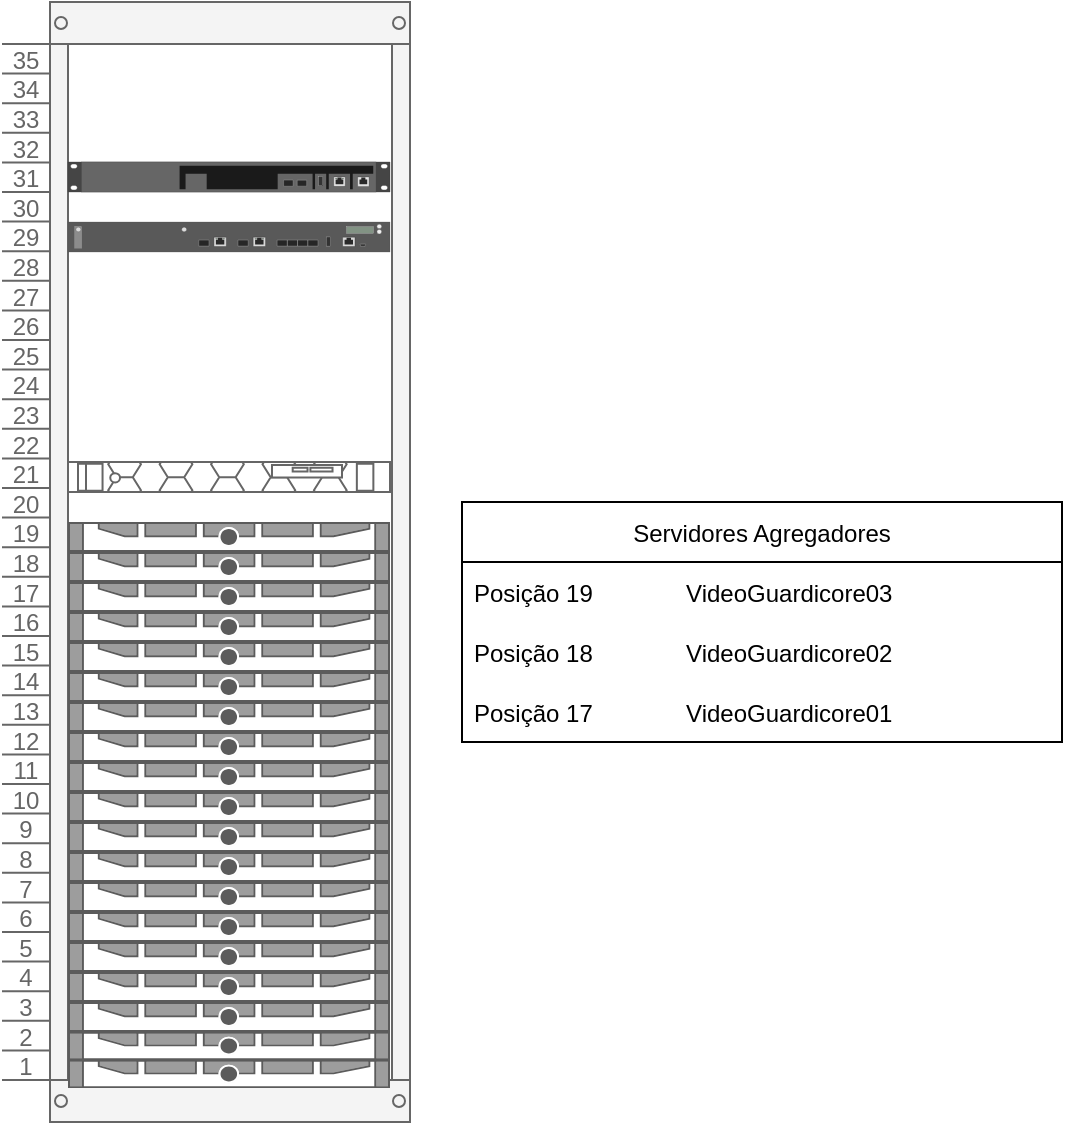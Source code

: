 <mxfile version="20.2.8" type="github">
  <diagram id="B21st1OlzCJdoa5PMOJx" name="Page-1">
    <mxGraphModel dx="942" dy="572" grid="1" gridSize="10" guides="1" tooltips="1" connect="1" arrows="1" fold="1" page="1" pageScale="1" pageWidth="827" pageHeight="1169" math="0" shadow="0">
      <root>
        <mxCell id="0" />
        <mxCell id="1" parent="0" />
        <mxCell id="Z4-qC2GuYI4bvP1Sg_5x-27" value="" style="strokeColor=#666666;html=1;verticalLabelPosition=bottom;labelBackgroundColor=#ffffff;verticalAlign=top;outlineConnect=0;shadow=0;dashed=0;shape=mxgraph.rackGeneral.rackCabinet;fillColor2=#f4f4f4;container=1;collapsible=0;childLayout=rack;allowGaps=1;marginLeft=33;marginRight=9;marginTop=21;marginBottom=22;textColor=#666666;numDisp=descend;unitNum=35;autosize=1;metaEdit=0;" parent="1" vertex="1">
          <mxGeometry x="80" y="160" width="203" height="571" as="geometry" />
        </mxCell>
        <mxCell id="Z4-qC2GuYI4bvP1Sg_5x-28" value="" style="html=1;verticalLabelPosition=bottom;verticalAlign=top;outlineConnect=0;shadow=0;dashed=0;shape=mxgraph.rack.hpe_aruba.gateways_controllers.aruba_mobility_master_5k_front;" parent="Z4-qC2GuYI4bvP1Sg_5x-27" vertex="1">
          <mxGeometry x="33" y="80" width="161" height="15" as="geometry" />
        </mxCell>
        <mxCell id="Z4-qC2GuYI4bvP1Sg_5x-29" value="" style="html=1;verticalLabelPosition=bottom;verticalAlign=top;outlineConnect=0;shadow=0;dashed=0;shape=mxgraph.rack.hpe_aruba.gateways_controllers.aruba_7210_mobility_controller_front;" parent="Z4-qC2GuYI4bvP1Sg_5x-27" vertex="1">
          <mxGeometry x="33" y="110" width="161" height="15" as="geometry" />
        </mxCell>
        <mxCell id="Z4-qC2GuYI4bvP1Sg_5x-30" value="" style="strokeColor=#666666;html=1;labelPosition=right;align=left;spacingLeft=15;shadow=0;dashed=0;outlineConnect=0;shape=mxgraph.rack.dell.poweredge_r6525;" parent="Z4-qC2GuYI4bvP1Sg_5x-27" vertex="1">
          <mxGeometry x="33" y="230" width="161" height="15" as="geometry" />
        </mxCell>
        <mxCell id="Z4-qC2GuYI4bvP1Sg_5x-31" value="" style="strokeColor=#666666;html=1;labelPosition=right;align=left;spacingLeft=15;shadow=0;dashed=0;outlineConnect=0;shape=mxgraph.rack.dell.poweredge_630;" parent="Z4-qC2GuYI4bvP1Sg_5x-27" vertex="1">
          <mxGeometry x="33" y="260" width="161" height="15" as="geometry" />
        </mxCell>
        <mxCell id="Z4-qC2GuYI4bvP1Sg_5x-32" value="" style="strokeColor=#666666;html=1;labelPosition=right;align=left;spacingLeft=15;shadow=0;dashed=0;outlineConnect=0;shape=mxgraph.rack.dell.poweredge_630;" parent="Z4-qC2GuYI4bvP1Sg_5x-27" vertex="1">
          <mxGeometry x="33" y="275" width="161" height="15" as="geometry" />
        </mxCell>
        <mxCell id="Z4-qC2GuYI4bvP1Sg_5x-33" value="" style="strokeColor=#666666;html=1;labelPosition=right;align=left;spacingLeft=15;shadow=0;dashed=0;outlineConnect=0;shape=mxgraph.rack.dell.poweredge_630;" parent="Z4-qC2GuYI4bvP1Sg_5x-27" vertex="1">
          <mxGeometry x="33" y="290" width="161" height="15" as="geometry" />
        </mxCell>
        <mxCell id="Z4-qC2GuYI4bvP1Sg_5x-34" value="" style="strokeColor=#666666;html=1;labelPosition=right;align=left;spacingLeft=15;shadow=0;dashed=0;outlineConnect=0;shape=mxgraph.rack.dell.poweredge_630;" parent="Z4-qC2GuYI4bvP1Sg_5x-27" vertex="1">
          <mxGeometry x="33" y="305" width="161" height="15" as="geometry" />
        </mxCell>
        <mxCell id="Z4-qC2GuYI4bvP1Sg_5x-35" value="" style="strokeColor=#666666;html=1;labelPosition=right;align=left;spacingLeft=15;shadow=0;dashed=0;outlineConnect=0;shape=mxgraph.rack.dell.poweredge_630;" parent="Z4-qC2GuYI4bvP1Sg_5x-27" vertex="1">
          <mxGeometry x="33" y="320" width="161" height="15" as="geometry" />
        </mxCell>
        <mxCell id="Z4-qC2GuYI4bvP1Sg_5x-36" value="" style="strokeColor=#666666;html=1;labelPosition=right;align=left;spacingLeft=15;shadow=0;dashed=0;outlineConnect=0;shape=mxgraph.rack.dell.poweredge_630;" parent="Z4-qC2GuYI4bvP1Sg_5x-27" vertex="1">
          <mxGeometry x="33" y="335" width="161" height="15" as="geometry" />
        </mxCell>
        <mxCell id="Z4-qC2GuYI4bvP1Sg_5x-37" value="" style="strokeColor=#666666;html=1;labelPosition=right;align=left;spacingLeft=15;shadow=0;dashed=0;outlineConnect=0;shape=mxgraph.rack.dell.poweredge_630;" parent="Z4-qC2GuYI4bvP1Sg_5x-27" vertex="1">
          <mxGeometry x="33" y="350" width="161" height="15" as="geometry" />
        </mxCell>
        <mxCell id="Z4-qC2GuYI4bvP1Sg_5x-38" value="" style="strokeColor=#666666;html=1;labelPosition=right;align=left;spacingLeft=15;shadow=0;dashed=0;outlineConnect=0;shape=mxgraph.rack.dell.poweredge_630;" parent="Z4-qC2GuYI4bvP1Sg_5x-27" vertex="1">
          <mxGeometry x="33" y="365" width="161" height="15" as="geometry" />
        </mxCell>
        <mxCell id="Z4-qC2GuYI4bvP1Sg_5x-39" value="" style="strokeColor=#666666;html=1;labelPosition=right;align=left;spacingLeft=15;shadow=0;dashed=0;outlineConnect=0;shape=mxgraph.rack.dell.poweredge_630;" parent="Z4-qC2GuYI4bvP1Sg_5x-27" vertex="1">
          <mxGeometry x="33" y="380" width="161" height="15" as="geometry" />
        </mxCell>
        <mxCell id="Z4-qC2GuYI4bvP1Sg_5x-40" value="" style="strokeColor=#666666;html=1;labelPosition=right;align=left;spacingLeft=15;shadow=0;dashed=0;outlineConnect=0;shape=mxgraph.rack.dell.poweredge_630;" parent="Z4-qC2GuYI4bvP1Sg_5x-27" vertex="1">
          <mxGeometry x="33" y="395" width="161" height="15" as="geometry" />
        </mxCell>
        <mxCell id="Z4-qC2GuYI4bvP1Sg_5x-41" value="" style="strokeColor=#666666;html=1;labelPosition=right;align=left;spacingLeft=15;shadow=0;dashed=0;outlineConnect=0;shape=mxgraph.rack.dell.poweredge_630;" parent="Z4-qC2GuYI4bvP1Sg_5x-27" vertex="1">
          <mxGeometry x="33" y="410" width="161" height="15" as="geometry" />
        </mxCell>
        <mxCell id="Z4-qC2GuYI4bvP1Sg_5x-42" value="" style="strokeColor=#666666;html=1;labelPosition=right;align=left;spacingLeft=15;shadow=0;dashed=0;outlineConnect=0;shape=mxgraph.rack.dell.poweredge_630;" parent="Z4-qC2GuYI4bvP1Sg_5x-27" vertex="1">
          <mxGeometry x="33" y="425" width="161" height="15" as="geometry" />
        </mxCell>
        <mxCell id="Z4-qC2GuYI4bvP1Sg_5x-43" value="" style="strokeColor=#666666;html=1;labelPosition=right;align=left;spacingLeft=15;shadow=0;dashed=0;outlineConnect=0;shape=mxgraph.rack.dell.poweredge_630;" parent="Z4-qC2GuYI4bvP1Sg_5x-27" vertex="1">
          <mxGeometry x="33" y="440" width="161" height="15" as="geometry" />
        </mxCell>
        <mxCell id="Z4-qC2GuYI4bvP1Sg_5x-44" value="" style="strokeColor=#666666;html=1;labelPosition=right;align=left;spacingLeft=15;shadow=0;dashed=0;outlineConnect=0;shape=mxgraph.rack.dell.poweredge_630;" parent="Z4-qC2GuYI4bvP1Sg_5x-27" vertex="1">
          <mxGeometry x="33" y="455" width="161" height="15" as="geometry" />
        </mxCell>
        <mxCell id="Z4-qC2GuYI4bvP1Sg_5x-45" value="" style="strokeColor=#666666;html=1;labelPosition=right;align=left;spacingLeft=15;shadow=0;dashed=0;outlineConnect=0;shape=mxgraph.rack.dell.poweredge_630;" parent="Z4-qC2GuYI4bvP1Sg_5x-27" vertex="1">
          <mxGeometry x="33" y="470" width="161" height="15" as="geometry" />
        </mxCell>
        <mxCell id="Z4-qC2GuYI4bvP1Sg_5x-46" value="" style="strokeColor=#666666;html=1;labelPosition=right;align=left;spacingLeft=15;shadow=0;dashed=0;outlineConnect=0;shape=mxgraph.rack.dell.poweredge_630;" parent="Z4-qC2GuYI4bvP1Sg_5x-27" vertex="1">
          <mxGeometry x="33" y="485" width="161" height="15" as="geometry" />
        </mxCell>
        <mxCell id="Z4-qC2GuYI4bvP1Sg_5x-47" value="" style="strokeColor=#666666;html=1;labelPosition=right;align=left;spacingLeft=15;shadow=0;dashed=0;outlineConnect=0;shape=mxgraph.rack.dell.poweredge_630;" parent="Z4-qC2GuYI4bvP1Sg_5x-27" vertex="1">
          <mxGeometry x="33" y="500" width="161" height="15" as="geometry" />
        </mxCell>
        <mxCell id="Z4-qC2GuYI4bvP1Sg_5x-48" value="" style="strokeColor=#666666;html=1;labelPosition=right;align=left;spacingLeft=15;shadow=0;dashed=0;outlineConnect=0;shape=mxgraph.rack.dell.poweredge_630;" parent="Z4-qC2GuYI4bvP1Sg_5x-27" vertex="1">
          <mxGeometry x="33" y="515" width="161" height="14" as="geometry" />
        </mxCell>
        <mxCell id="Z4-qC2GuYI4bvP1Sg_5x-49" value="" style="strokeColor=#666666;html=1;labelPosition=right;align=left;spacingLeft=15;shadow=0;dashed=0;outlineConnect=0;shape=mxgraph.rack.dell.poweredge_630;" parent="Z4-qC2GuYI4bvP1Sg_5x-27" vertex="1">
          <mxGeometry x="33" y="529" width="161" height="14" as="geometry" />
        </mxCell>
        <mxCell id="CyjPvvP1uB9OOsuZflfx-2" value="Servidores Agregadores" style="swimlane;fontStyle=0;childLayout=stackLayout;horizontal=1;startSize=30;horizontalStack=0;resizeParent=1;resizeParentMax=0;resizeLast=0;collapsible=1;marginBottom=0;" vertex="1" parent="1">
          <mxGeometry x="310" y="410" width="300" height="120" as="geometry" />
        </mxCell>
        <mxCell id="CyjPvvP1uB9OOsuZflfx-3" value="Posição 19              VideoGuardicore03" style="text;strokeColor=none;fillColor=none;align=left;verticalAlign=middle;spacingLeft=4;spacingRight=4;overflow=hidden;points=[[0,0.5],[1,0.5]];portConstraint=eastwest;rotatable=0;" vertex="1" parent="CyjPvvP1uB9OOsuZflfx-2">
          <mxGeometry y="30" width="300" height="30" as="geometry" />
        </mxCell>
        <mxCell id="CyjPvvP1uB9OOsuZflfx-4" value="Posição 18              VideoGuardicore02" style="text;strokeColor=none;fillColor=none;align=left;verticalAlign=middle;spacingLeft=4;spacingRight=4;overflow=hidden;points=[[0,0.5],[1,0.5]];portConstraint=eastwest;rotatable=0;" vertex="1" parent="CyjPvvP1uB9OOsuZflfx-2">
          <mxGeometry y="60" width="300" height="30" as="geometry" />
        </mxCell>
        <mxCell id="CyjPvvP1uB9OOsuZflfx-5" value="Posição 17              VideoGuardicore01" style="text;strokeColor=none;fillColor=none;align=left;verticalAlign=middle;spacingLeft=4;spacingRight=4;overflow=hidden;points=[[0,0.5],[1,0.5]];portConstraint=eastwest;rotatable=0;" vertex="1" parent="CyjPvvP1uB9OOsuZflfx-2">
          <mxGeometry y="90" width="300" height="30" as="geometry" />
        </mxCell>
      </root>
    </mxGraphModel>
  </diagram>
</mxfile>
